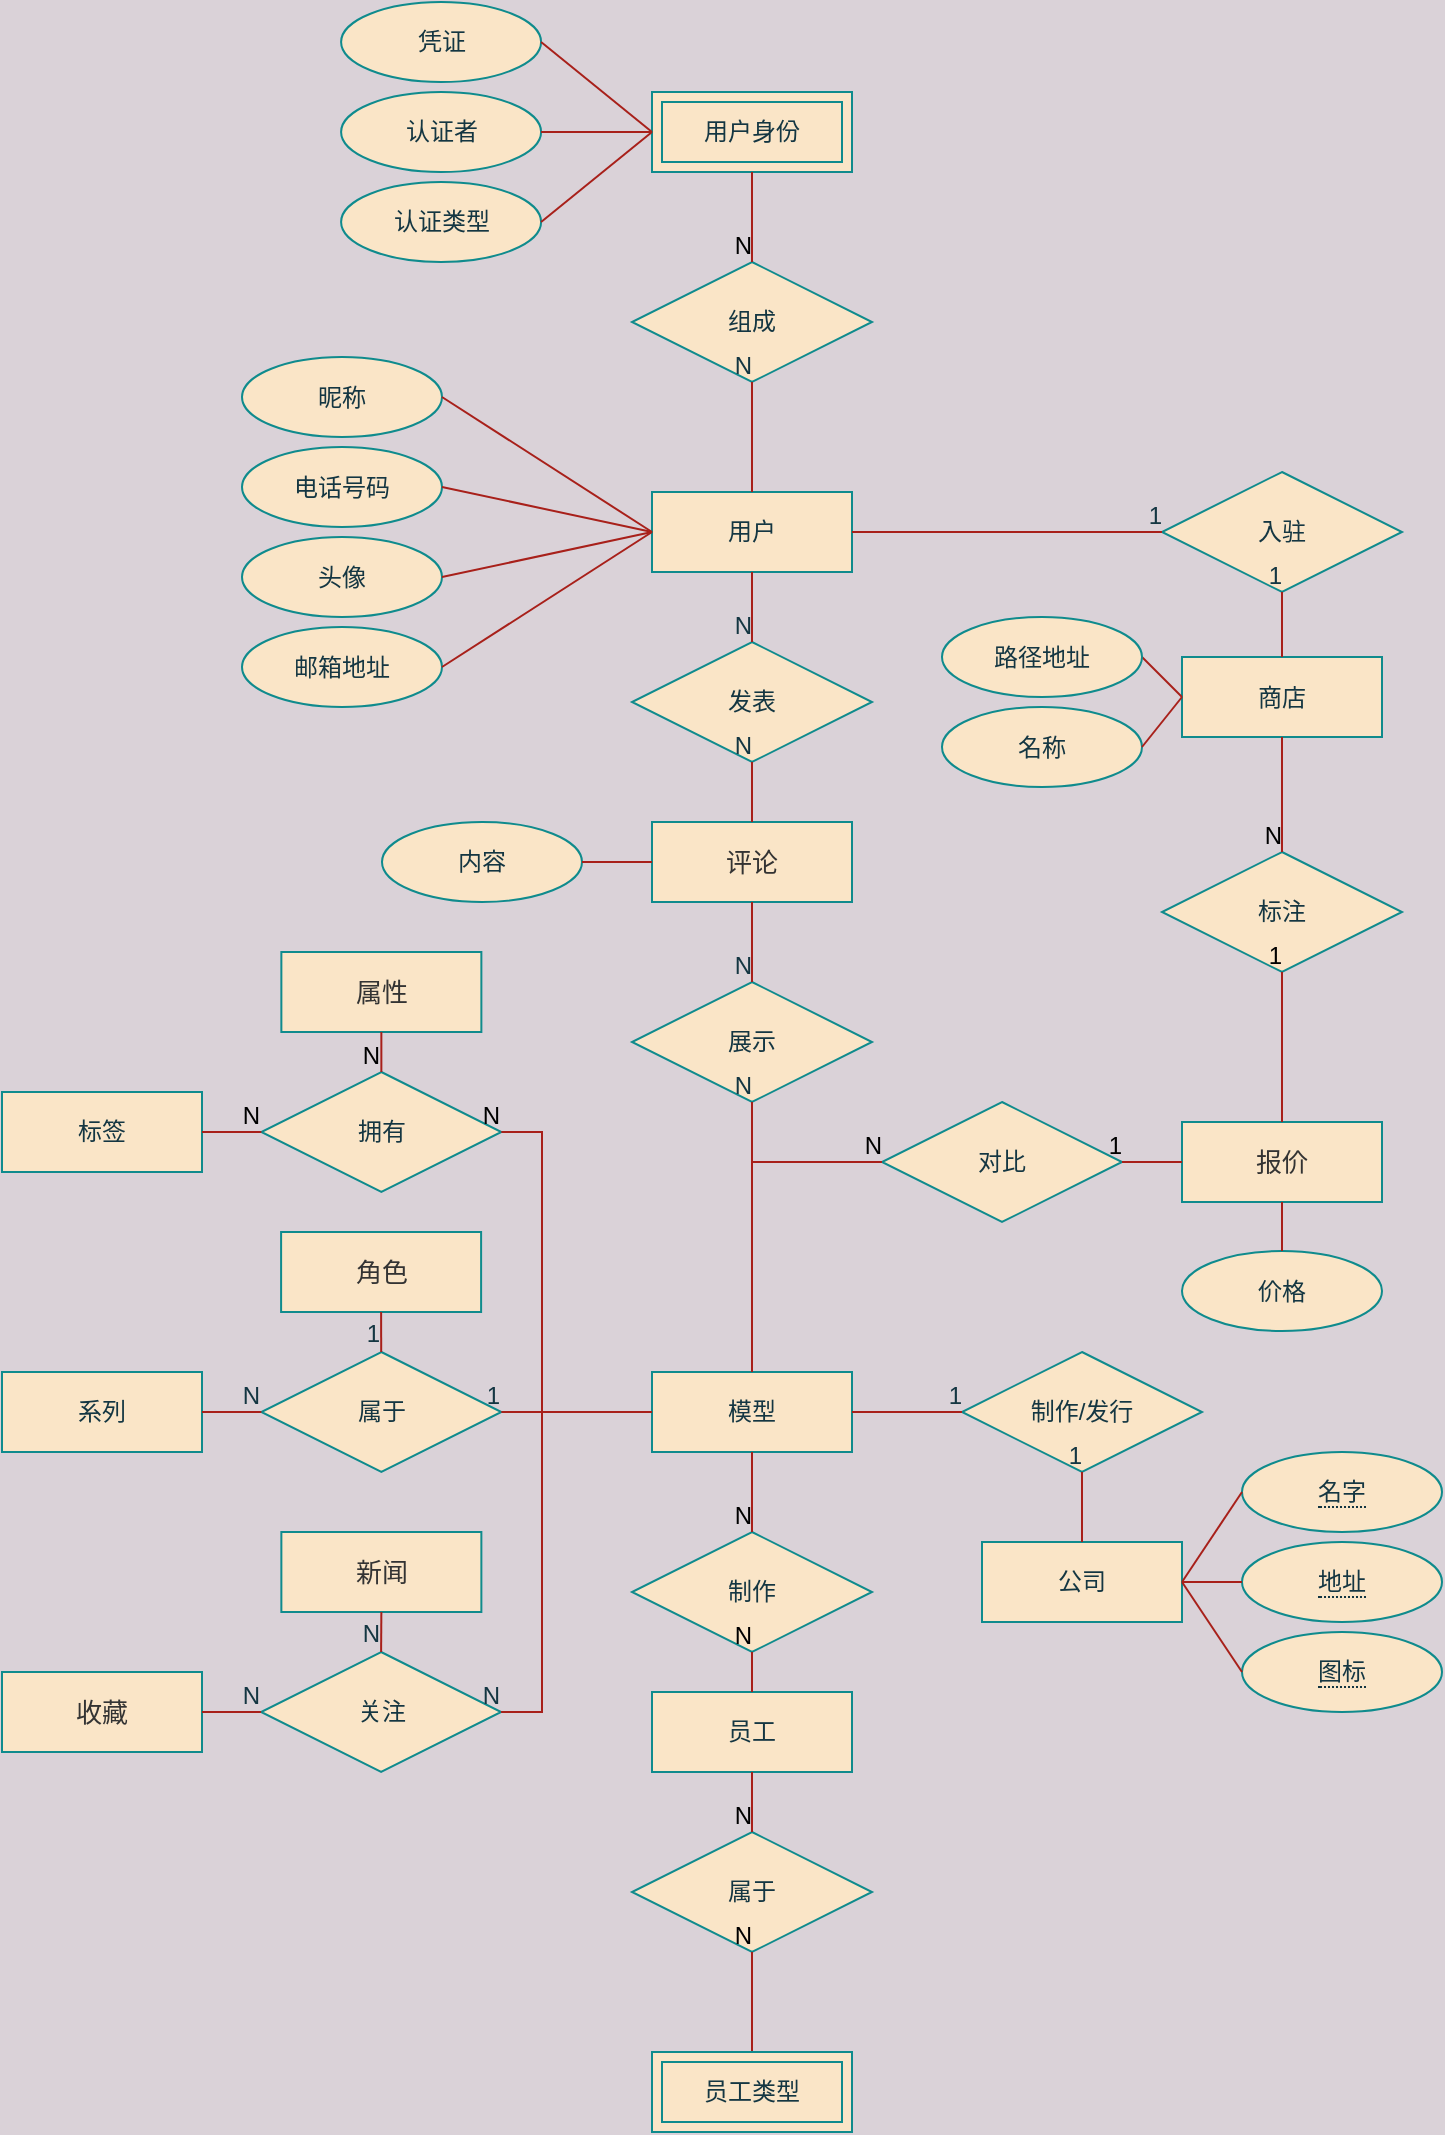 <mxfile version="14.1.1" type="github">
  <diagram id="R2lEEEUBdFMjLlhIrx00" name="Page-1">
    <mxGraphModel dx="1422" dy="762" grid="1" gridSize="10" guides="1" tooltips="1" connect="1" arrows="1" fold="1" page="1" pageScale="1" pageWidth="827" pageHeight="1169" background="#DAD2D8" math="0" shadow="0" extFonts="Permanent Marker^https://fonts.googleapis.com/css?family=Permanent+Marker">
      <root>
        <mxCell id="0" />
        <mxCell id="1" parent="0" />
        <mxCell id="1R20_Fz8d9oRuQxPapqD-1" value="用户" style="whiteSpace=wrap;html=1;align=center;fillColor=#FAE5C7;strokeColor=#0F8B8D;fontColor=#143642;" parent="1" vertex="1">
          <mxGeometry x="375" y="300" width="100" height="40" as="geometry" />
        </mxCell>
        <mxCell id="1R20_Fz8d9oRuQxPapqD-3" value="模型" style="whiteSpace=wrap;html=1;align=center;fillColor=#FAE5C7;strokeColor=#0F8B8D;fontColor=#143642;" parent="1" vertex="1">
          <mxGeometry x="375" y="740" width="100" height="40" as="geometry" />
        </mxCell>
        <mxCell id="1R20_Fz8d9oRuQxPapqD-4" value="商店" style="whiteSpace=wrap;html=1;align=center;fillColor=#FAE5C7;strokeColor=#0F8B8D;fontColor=#143642;" parent="1" vertex="1">
          <mxGeometry x="640" y="382.5" width="100" height="40" as="geometry" />
        </mxCell>
        <mxCell id="1R20_Fz8d9oRuQxPapqD-5" value="公司" style="whiteSpace=wrap;html=1;align=center;glass=0;fillColor=#FAE5C7;strokeColor=#0F8B8D;fontColor=#143642;" parent="1" vertex="1">
          <mxGeometry x="540" y="825" width="100" height="40" as="geometry" />
        </mxCell>
        <mxCell id="1R20_Fz8d9oRuQxPapqD-7" value="员工" style="whiteSpace=wrap;html=1;align=center;fillColor=#FAE5C7;strokeColor=#0F8B8D;fontColor=#143642;" parent="1" vertex="1">
          <mxGeometry x="375" y="900" width="100" height="40" as="geometry" />
        </mxCell>
        <mxCell id="1R20_Fz8d9oRuQxPapqD-9" value="标签" style="whiteSpace=wrap;html=1;align=center;fillColor=#FAE5C7;strokeColor=#0F8B8D;fontColor=#143642;" parent="1" vertex="1">
          <mxGeometry x="50" y="600" width="100" height="40" as="geometry" />
        </mxCell>
        <mxCell id="1R20_Fz8d9oRuQxPapqD-11" value="&lt;span style=&quot;color: rgb(51 , 51 , 51) ; font-family: &amp;#34;helvetica neue&amp;#34; , &amp;#34;helvetica&amp;#34; , &amp;#34;arial&amp;#34; , &amp;#34;hiragino sans gb&amp;#34; , &amp;#34;hiragino sans gb w3&amp;#34; , &amp;#34;microsoft yahei ui&amp;#34; , &amp;#34;microsoft yahei&amp;#34; , sans-serif ; font-size: 13px ; text-align: left&quot;&gt;角色&lt;/span&gt;" style="whiteSpace=wrap;html=1;align=center;fillColor=#FAE5C7;strokeColor=#0F8B8D;fontColor=#143642;" parent="1" vertex="1">
          <mxGeometry x="189.55" y="670" width="100" height="40" as="geometry" />
        </mxCell>
        <mxCell id="1R20_Fz8d9oRuQxPapqD-13" value="&lt;span style=&quot;color: rgb(51 , 51 , 51) ; font-family: &amp;#34;helvetica neue&amp;#34; , &amp;#34;helvetica&amp;#34; , &amp;#34;arial&amp;#34; , &amp;#34;hiragino sans gb&amp;#34; , &amp;#34;hiragino sans gb w3&amp;#34; , &amp;#34;microsoft yahei ui&amp;#34; , &amp;#34;microsoft yahei&amp;#34; , sans-serif ; font-size: 13px ; text-align: left&quot;&gt;属性&lt;/span&gt;" style="whiteSpace=wrap;html=1;align=center;fillColor=#FAE5C7;strokeColor=#0F8B8D;fontColor=#143642;" parent="1" vertex="1">
          <mxGeometry x="189.68" y="530" width="100" height="40" as="geometry" />
        </mxCell>
        <mxCell id="1R20_Fz8d9oRuQxPapqD-16" value="&lt;span style=&quot;color: rgb(51 , 51 , 51) ; font-family: &amp;#34;helvetica neue&amp;#34; , &amp;#34;helvetica&amp;#34; , &amp;#34;arial&amp;#34; , &amp;#34;hiragino sans gb&amp;#34; , &amp;#34;hiragino sans gb w3&amp;#34; , &amp;#34;microsoft yahei ui&amp;#34; , &amp;#34;microsoft yahei&amp;#34; , sans-serif ; font-size: 13px ; text-align: left&quot;&gt;评论&lt;/span&gt;" style="whiteSpace=wrap;html=1;align=center;fillColor=#FAE5C7;strokeColor=#0F8B8D;fontColor=#143642;" parent="1" vertex="1">
          <mxGeometry x="375" y="465" width="100" height="40" as="geometry" />
        </mxCell>
        <mxCell id="SKenWi33ArXRwIdqclE3-1" value="组成" style="shape=rhombus;perimeter=rhombusPerimeter;whiteSpace=wrap;html=1;align=center;fillColor=#FAE5C7;strokeColor=#0F8B8D;fontColor=#143642;" parent="1" vertex="1">
          <mxGeometry x="365" y="185" width="120" height="60" as="geometry" />
        </mxCell>
        <mxCell id="SKenWi33ArXRwIdqclE3-4" value="" style="endArrow=none;html=1;rounded=0;exitX=0.5;exitY=0;exitDx=0;exitDy=0;entryX=0.5;entryY=1;entryDx=0;entryDy=0;labelBackgroundColor=#DAD2D8;strokeColor=#A8201A;fontColor=#143642;" parent="1" source="1R20_Fz8d9oRuQxPapqD-1" target="SKenWi33ArXRwIdqclE3-1" edge="1">
          <mxGeometry relative="1" as="geometry">
            <mxPoint x="440" y="190" as="sourcePoint" />
            <mxPoint x="600" y="190" as="targetPoint" />
          </mxGeometry>
        </mxCell>
        <mxCell id="SKenWi33ArXRwIdqclE3-5" value="N" style="resizable=0;html=1;align=right;verticalAlign=bottom;fillColor=#FAE5C7;strokeColor=#0F8B8D;fontColor=#143642;" parent="SKenWi33ArXRwIdqclE3-4" connectable="0" vertex="1">
          <mxGeometry x="1" relative="1" as="geometry" />
        </mxCell>
        <mxCell id="SKenWi33ArXRwIdqclE3-37" value="发表" style="shape=rhombus;perimeter=rhombusPerimeter;whiteSpace=wrap;html=1;align=center;fillColor=#FAE5C7;strokeColor=#0F8B8D;fontColor=#143642;" parent="1" vertex="1">
          <mxGeometry x="365" y="375" width="120" height="60" as="geometry" />
        </mxCell>
        <mxCell id="SKenWi33ArXRwIdqclE3-39" value="" style="endArrow=none;html=1;rounded=0;exitX=0.5;exitY=1;exitDx=0;exitDy=0;entryX=0.5;entryY=0;entryDx=0;entryDy=0;labelBackgroundColor=#DAD2D8;strokeColor=#A8201A;fontColor=#143642;" parent="1" source="1R20_Fz8d9oRuQxPapqD-1" target="SKenWi33ArXRwIdqclE3-37" edge="1">
          <mxGeometry relative="1" as="geometry">
            <mxPoint x="360" y="250" as="sourcePoint" />
            <mxPoint x="520" y="250" as="targetPoint" />
          </mxGeometry>
        </mxCell>
        <mxCell id="SKenWi33ArXRwIdqclE3-40" value="N" style="resizable=0;html=1;align=right;verticalAlign=bottom;fillColor=#FAE5C7;strokeColor=#0F8B8D;fontColor=#143642;" parent="SKenWi33ArXRwIdqclE3-39" connectable="0" vertex="1">
          <mxGeometry x="1" relative="1" as="geometry" />
        </mxCell>
        <mxCell id="SKenWi33ArXRwIdqclE3-41" value="" style="endArrow=none;html=1;rounded=0;entryX=0.5;entryY=1;entryDx=0;entryDy=0;exitX=0.5;exitY=0;exitDx=0;exitDy=0;labelBackgroundColor=#DAD2D8;strokeColor=#A8201A;fontColor=#143642;" parent="1" source="1R20_Fz8d9oRuQxPapqD-16" target="SKenWi33ArXRwIdqclE3-37" edge="1">
          <mxGeometry relative="1" as="geometry">
            <mxPoint x="480" y="445" as="sourcePoint" />
            <mxPoint x="640" y="445" as="targetPoint" />
          </mxGeometry>
        </mxCell>
        <mxCell id="SKenWi33ArXRwIdqclE3-42" value="N" style="resizable=0;html=1;align=right;verticalAlign=bottom;fillColor=#FAE5C7;strokeColor=#0F8B8D;fontColor=#143642;" parent="SKenWi33ArXRwIdqclE3-41" connectable="0" vertex="1">
          <mxGeometry x="1" relative="1" as="geometry" />
        </mxCell>
        <mxCell id="SKenWi33ArXRwIdqclE3-43" value="展示" style="shape=rhombus;perimeter=rhombusPerimeter;whiteSpace=wrap;html=1;align=center;glass=0;fillColor=#FAE5C7;strokeColor=#0F8B8D;fontColor=#143642;" parent="1" vertex="1">
          <mxGeometry x="365" y="545" width="120" height="60" as="geometry" />
        </mxCell>
        <mxCell id="SKenWi33ArXRwIdqclE3-44" value="" style="endArrow=none;html=1;rounded=0;exitX=0.5;exitY=1;exitDx=0;exitDy=0;entryX=0.5;entryY=0;entryDx=0;entryDy=0;labelBackgroundColor=#DAD2D8;strokeColor=#A8201A;fontColor=#143642;" parent="1" source="1R20_Fz8d9oRuQxPapqD-16" target="SKenWi33ArXRwIdqclE3-43" edge="1">
          <mxGeometry relative="1" as="geometry">
            <mxPoint x="450" y="525" as="sourcePoint" />
            <mxPoint x="610" y="525" as="targetPoint" />
          </mxGeometry>
        </mxCell>
        <mxCell id="SKenWi33ArXRwIdqclE3-45" value="N" style="resizable=0;html=1;align=right;verticalAlign=bottom;fillColor=#FAE5C7;strokeColor=#0F8B8D;fontColor=#143642;" parent="SKenWi33ArXRwIdqclE3-44" connectable="0" vertex="1">
          <mxGeometry x="1" relative="1" as="geometry" />
        </mxCell>
        <mxCell id="SKenWi33ArXRwIdqclE3-48" value="" style="endArrow=none;html=1;rounded=0;entryX=0.5;entryY=1;entryDx=0;entryDy=0;exitX=0.5;exitY=0;exitDx=0;exitDy=0;labelBackgroundColor=#DAD2D8;strokeColor=#A8201A;fontColor=#143642;" parent="1" source="1R20_Fz8d9oRuQxPapqD-3" target="SKenWi33ArXRwIdqclE3-43" edge="1">
          <mxGeometry relative="1" as="geometry">
            <mxPoint x="460" y="495" as="sourcePoint" />
            <mxPoint x="620" y="495" as="targetPoint" />
          </mxGeometry>
        </mxCell>
        <mxCell id="SKenWi33ArXRwIdqclE3-49" value="N" style="resizable=0;html=1;align=right;verticalAlign=bottom;fillColor=#FAE5C7;strokeColor=#0F8B8D;fontColor=#143642;" parent="SKenWi33ArXRwIdqclE3-48" connectable="0" vertex="1">
          <mxGeometry x="1" relative="1" as="geometry" />
        </mxCell>
        <mxCell id="SKenWi33ArXRwIdqclE3-50" value="系列" style="whiteSpace=wrap;html=1;align=center;glass=0;fillColor=#FAE5C7;strokeColor=#0F8B8D;fontColor=#143642;" parent="1" vertex="1">
          <mxGeometry x="50" y="740" width="100" height="40" as="geometry" />
        </mxCell>
        <mxCell id="SKenWi33ArXRwIdqclE3-53" value="入驻" style="shape=rhombus;perimeter=rhombusPerimeter;whiteSpace=wrap;html=1;align=center;glass=0;fillColor=#FAE5C7;strokeColor=#0F8B8D;fontColor=#143642;" parent="1" vertex="1">
          <mxGeometry x="630" y="290" width="120" height="60" as="geometry" />
        </mxCell>
        <mxCell id="SKenWi33ArXRwIdqclE3-54" value="" style="endArrow=none;html=1;rounded=0;exitX=1;exitY=0.5;exitDx=0;exitDy=0;entryX=0;entryY=0.5;entryDx=0;entryDy=0;labelBackgroundColor=#DAD2D8;strokeColor=#A8201A;fontColor=#143642;" parent="1" source="1R20_Fz8d9oRuQxPapqD-1" target="SKenWi33ArXRwIdqclE3-53" edge="1">
          <mxGeometry relative="1" as="geometry">
            <mxPoint x="490" y="260" as="sourcePoint" />
            <mxPoint x="650" y="260" as="targetPoint" />
          </mxGeometry>
        </mxCell>
        <mxCell id="SKenWi33ArXRwIdqclE3-55" value="1" style="resizable=0;html=1;align=right;verticalAlign=bottom;fillColor=#FAE5C7;strokeColor=#0F8B8D;fontColor=#143642;" parent="SKenWi33ArXRwIdqclE3-54" connectable="0" vertex="1">
          <mxGeometry x="1" relative="1" as="geometry" />
        </mxCell>
        <mxCell id="SKenWi33ArXRwIdqclE3-56" value="" style="endArrow=none;html=1;rounded=0;entryX=0.5;entryY=1;entryDx=0;entryDy=0;exitX=0.5;exitY=0;exitDx=0;exitDy=0;labelBackgroundColor=#DAD2D8;strokeColor=#A8201A;fontColor=#143642;" parent="1" source="1R20_Fz8d9oRuQxPapqD-4" target="SKenWi33ArXRwIdqclE3-53" edge="1">
          <mxGeometry relative="1" as="geometry">
            <mxPoint x="560" y="477.5" as="sourcePoint" />
            <mxPoint x="690" y="417.5" as="targetPoint" />
          </mxGeometry>
        </mxCell>
        <mxCell id="SKenWi33ArXRwIdqclE3-57" value="1" style="resizable=0;html=1;align=right;verticalAlign=bottom;fillColor=#FAE5C7;strokeColor=#0F8B8D;fontColor=#143642;" parent="SKenWi33ArXRwIdqclE3-56" connectable="0" vertex="1">
          <mxGeometry x="1" relative="1" as="geometry" />
        </mxCell>
        <mxCell id="SKenWi33ArXRwIdqclE3-58" value="&lt;span style=&quot;color: rgb(51 , 51 , 51) ; font-family: &amp;#34;helvetica neue&amp;#34; , &amp;#34;helvetica&amp;#34; , &amp;#34;arial&amp;#34; , &amp;#34;hiragino sans gb&amp;#34; , &amp;#34;hiragino sans gb w3&amp;#34; , &amp;#34;microsoft yahei ui&amp;#34; , &amp;#34;microsoft yahei&amp;#34; , sans-serif ; font-size: 13px ; text-align: left&quot;&gt;报价&lt;/span&gt;" style="whiteSpace=wrap;html=1;align=center;glass=0;fillColor=#FAE5C7;strokeColor=#0F8B8D;fontColor=#143642;" parent="1" vertex="1">
          <mxGeometry x="640" y="615" width="100" height="40" as="geometry" />
        </mxCell>
        <mxCell id="SKenWi33ArXRwIdqclE3-74" value="制作/发行" style="shape=rhombus;perimeter=rhombusPerimeter;whiteSpace=wrap;html=1;align=center;glass=0;fillColor=#FAE5C7;strokeColor=#0F8B8D;fontColor=#143642;" parent="1" vertex="1">
          <mxGeometry x="530" y="730" width="120" height="60" as="geometry" />
        </mxCell>
        <mxCell id="SKenWi33ArXRwIdqclE3-80" value="" style="endArrow=none;html=1;rounded=0;exitX=1;exitY=0.5;exitDx=0;exitDy=0;entryX=0;entryY=0.5;entryDx=0;entryDy=0;labelBackgroundColor=#DAD2D8;strokeColor=#A8201A;fontColor=#143642;" parent="1" source="1R20_Fz8d9oRuQxPapqD-3" target="SKenWi33ArXRwIdqclE3-74" edge="1">
          <mxGeometry relative="1" as="geometry">
            <mxPoint x="430" y="830" as="sourcePoint" />
            <mxPoint x="590" y="830" as="targetPoint" />
          </mxGeometry>
        </mxCell>
        <mxCell id="SKenWi33ArXRwIdqclE3-81" value="1" style="resizable=0;html=1;align=right;verticalAlign=bottom;fillColor=#FAE5C7;strokeColor=#0F8B8D;fontColor=#143642;" parent="SKenWi33ArXRwIdqclE3-80" connectable="0" vertex="1">
          <mxGeometry x="1" relative="1" as="geometry" />
        </mxCell>
        <mxCell id="SKenWi33ArXRwIdqclE3-82" value="" style="endArrow=none;html=1;rounded=0;exitX=0.5;exitY=0;exitDx=0;exitDy=0;entryX=0.5;entryY=1;entryDx=0;entryDy=0;labelBackgroundColor=#DAD2D8;strokeColor=#A8201A;fontColor=#143642;" parent="1" source="1R20_Fz8d9oRuQxPapqD-5" target="SKenWi33ArXRwIdqclE3-74" edge="1">
          <mxGeometry relative="1" as="geometry">
            <mxPoint x="390" y="840" as="sourcePoint" />
            <mxPoint x="660" y="720" as="targetPoint" />
          </mxGeometry>
        </mxCell>
        <mxCell id="SKenWi33ArXRwIdqclE3-83" value="1" style="resizable=0;html=1;align=right;verticalAlign=bottom;fillColor=#FAE5C7;strokeColor=#0F8B8D;fontColor=#143642;" parent="SKenWi33ArXRwIdqclE3-82" connectable="0" vertex="1">
          <mxGeometry x="1" relative="1" as="geometry" />
        </mxCell>
        <mxCell id="SKenWi33ArXRwIdqclE3-84" value="属于" style="shape=rhombus;perimeter=rhombusPerimeter;whiteSpace=wrap;html=1;align=center;glass=0;fillColor=#FAE5C7;strokeColor=#0F8B8D;fontColor=#143642;" parent="1" vertex="1">
          <mxGeometry x="179.68" y="730" width="120" height="60" as="geometry" />
        </mxCell>
        <mxCell id="SKenWi33ArXRwIdqclE3-85" value="" style="endArrow=none;html=1;rounded=0;entryX=1;entryY=0.5;entryDx=0;entryDy=0;exitX=0;exitY=0.5;exitDx=0;exitDy=0;labelBackgroundColor=#DAD2D8;strokeColor=#A8201A;fontColor=#143642;" parent="1" source="1R20_Fz8d9oRuQxPapqD-3" target="SKenWi33ArXRwIdqclE3-84" edge="1">
          <mxGeometry relative="1" as="geometry">
            <mxPoint x="380" y="850" as="sourcePoint" />
            <mxPoint x="540" y="850" as="targetPoint" />
            <Array as="points">
              <mxPoint x="320" y="760" />
            </Array>
          </mxGeometry>
        </mxCell>
        <mxCell id="SKenWi33ArXRwIdqclE3-86" value="1" style="resizable=0;html=1;align=right;verticalAlign=bottom;fillColor=#FAE5C7;strokeColor=#0F8B8D;fontColor=#143642;" parent="SKenWi33ArXRwIdqclE3-85" connectable="0" vertex="1">
          <mxGeometry x="1" relative="1" as="geometry" />
        </mxCell>
        <mxCell id="SKenWi33ArXRwIdqclE3-92" value="" style="endArrow=none;html=1;rounded=0;entryX=0;entryY=0.5;entryDx=0;entryDy=0;exitX=1;exitY=0.5;exitDx=0;exitDy=0;labelBackgroundColor=#DAD2D8;strokeColor=#A8201A;fontColor=#143642;" parent="1" source="SKenWi33ArXRwIdqclE3-50" target="SKenWi33ArXRwIdqclE3-84" edge="1">
          <mxGeometry relative="1" as="geometry">
            <mxPoint x="179.68" y="890" as="sourcePoint" />
            <mxPoint x="339.68" y="890" as="targetPoint" />
          </mxGeometry>
        </mxCell>
        <mxCell id="SKenWi33ArXRwIdqclE3-93" value="N" style="resizable=0;html=1;align=right;verticalAlign=bottom;fillColor=#FAE5C7;strokeColor=#0F8B8D;fontColor=#143642;" parent="SKenWi33ArXRwIdqclE3-92" connectable="0" vertex="1">
          <mxGeometry x="1" relative="1" as="geometry" />
        </mxCell>
        <mxCell id="SKenWi33ArXRwIdqclE3-97" value="" style="endArrow=none;html=1;rounded=0;exitX=0.5;exitY=1;exitDx=0;exitDy=0;labelBackgroundColor=#DAD2D8;strokeColor=#A8201A;fontColor=#143642;" parent="1" source="1R20_Fz8d9oRuQxPapqD-11" target="SKenWi33ArXRwIdqclE3-84" edge="1">
          <mxGeometry relative="1" as="geometry">
            <mxPoint x="639.55" y="710" as="sourcePoint" />
            <mxPoint x="260" y="770" as="targetPoint" />
          </mxGeometry>
        </mxCell>
        <mxCell id="SKenWi33ArXRwIdqclE3-98" value="1" style="resizable=0;html=1;align=right;verticalAlign=bottom;fillColor=#FAE5C7;strokeColor=#0F8B8D;fontColor=#143642;" parent="SKenWi33ArXRwIdqclE3-97" connectable="0" vertex="1">
          <mxGeometry x="1" relative="1" as="geometry" />
        </mxCell>
        <mxCell id="djBL_zfnkZg27sY6-a1C-2" value="标注" style="shape=rhombus;perimeter=rhombusPerimeter;whiteSpace=wrap;html=1;align=center;rounded=0;sketch=0;strokeColor=#0F8B8D;fillColor=#FAE5C7;fontColor=#143642;" parent="1" vertex="1">
          <mxGeometry x="630" y="480" width="120" height="60" as="geometry" />
        </mxCell>
        <mxCell id="djBL_zfnkZg27sY6-a1C-6" value="" style="endArrow=none;html=1;rounded=0;strokeColor=#A8201A;fillColor=#FAE5C7;fontColor=#143642;exitX=0.5;exitY=1;exitDx=0;exitDy=0;entryX=0.5;entryY=0;entryDx=0;entryDy=0;" parent="1" source="1R20_Fz8d9oRuQxPapqD-4" target="djBL_zfnkZg27sY6-a1C-2" edge="1">
          <mxGeometry relative="1" as="geometry">
            <mxPoint x="700" y="375" as="sourcePoint" />
            <mxPoint x="780" y="375" as="targetPoint" />
          </mxGeometry>
        </mxCell>
        <mxCell id="djBL_zfnkZg27sY6-a1C-7" value="N" style="resizable=0;html=1;align=right;verticalAlign=bottom;" parent="djBL_zfnkZg27sY6-a1C-6" connectable="0" vertex="1">
          <mxGeometry x="1" relative="1" as="geometry" />
        </mxCell>
        <mxCell id="djBL_zfnkZg27sY6-a1C-10" value="对比" style="shape=rhombus;perimeter=rhombusPerimeter;whiteSpace=wrap;html=1;align=center;rounded=0;sketch=0;strokeColor=#0F8B8D;fillColor=#FAE5C7;fontColor=#143642;" parent="1" vertex="1">
          <mxGeometry x="490" y="605" width="120" height="60" as="geometry" />
        </mxCell>
        <mxCell id="djBL_zfnkZg27sY6-a1C-11" value="" style="endArrow=none;html=1;rounded=0;strokeColor=#A8201A;fillColor=#FAE5C7;fontColor=#143642;entryX=0;entryY=0.5;entryDx=0;entryDy=0;exitX=0.5;exitY=0;exitDx=0;exitDy=0;" parent="1" source="1R20_Fz8d9oRuQxPapqD-3" target="djBL_zfnkZg27sY6-a1C-10" edge="1">
          <mxGeometry relative="1" as="geometry">
            <mxPoint x="480" y="625" as="sourcePoint" />
            <mxPoint x="640" y="625" as="targetPoint" />
            <Array as="points">
              <mxPoint x="425" y="635" />
            </Array>
          </mxGeometry>
        </mxCell>
        <mxCell id="djBL_zfnkZg27sY6-a1C-12" value="N" style="resizable=0;html=1;align=right;verticalAlign=bottom;" parent="djBL_zfnkZg27sY6-a1C-11" connectable="0" vertex="1">
          <mxGeometry x="1" relative="1" as="geometry" />
        </mxCell>
        <mxCell id="djBL_zfnkZg27sY6-a1C-15" value="" style="endArrow=none;html=1;rounded=0;strokeColor=#A8201A;fillColor=#FAE5C7;fontColor=#143642;entryX=1;entryY=0.5;entryDx=0;entryDy=0;exitX=0;exitY=0.5;exitDx=0;exitDy=0;" parent="1" source="SKenWi33ArXRwIdqclE3-58" target="djBL_zfnkZg27sY6-a1C-10" edge="1">
          <mxGeometry relative="1" as="geometry">
            <mxPoint x="570" y="485" as="sourcePoint" />
            <mxPoint x="680" y="515" as="targetPoint" />
          </mxGeometry>
        </mxCell>
        <mxCell id="djBL_zfnkZg27sY6-a1C-16" value="1" style="resizable=0;html=1;align=right;verticalAlign=bottom;" parent="djBL_zfnkZg27sY6-a1C-15" connectable="0" vertex="1">
          <mxGeometry x="1" relative="1" as="geometry" />
        </mxCell>
        <mxCell id="djBL_zfnkZg27sY6-a1C-17" value="" style="endArrow=none;html=1;rounded=0;strokeColor=#A8201A;fillColor=#FAE5C7;fontColor=#143642;exitX=0.5;exitY=0;exitDx=0;exitDy=0;entryX=0.5;entryY=1;entryDx=0;entryDy=0;" parent="1" source="SKenWi33ArXRwIdqclE3-58" target="djBL_zfnkZg27sY6-a1C-2" edge="1">
          <mxGeometry relative="1" as="geometry">
            <mxPoint x="760" y="465" as="sourcePoint" />
            <mxPoint x="920" y="465" as="targetPoint" />
          </mxGeometry>
        </mxCell>
        <mxCell id="djBL_zfnkZg27sY6-a1C-18" value="1" style="resizable=0;html=1;align=right;verticalAlign=bottom;" parent="djBL_zfnkZg27sY6-a1C-17" connectable="0" vertex="1">
          <mxGeometry x="1" relative="1" as="geometry" />
        </mxCell>
        <mxCell id="djBL_zfnkZg27sY6-a1C-19" value="用户身份" style="shape=ext;margin=3;double=1;whiteSpace=wrap;html=1;align=center;rounded=0;sketch=0;strokeColor=#0F8B8D;fillColor=#FAE5C7;fontColor=#143642;" parent="1" vertex="1">
          <mxGeometry x="375" y="100" width="100" height="40" as="geometry" />
        </mxCell>
        <mxCell id="djBL_zfnkZg27sY6-a1C-20" value="认证类型" style="ellipse;whiteSpace=wrap;html=1;align=center;rounded=0;sketch=0;strokeColor=#0F8B8D;fillColor=#FAE5C7;fontColor=#143642;" parent="1" vertex="1">
          <mxGeometry x="219.55" y="145" width="100" height="40" as="geometry" />
        </mxCell>
        <mxCell id="djBL_zfnkZg27sY6-a1C-21" value="认证者" style="ellipse;whiteSpace=wrap;html=1;align=center;rounded=0;sketch=0;strokeColor=#0F8B8D;fillColor=#FAE5C7;fontColor=#143642;" parent="1" vertex="1">
          <mxGeometry x="219.55" y="100" width="100" height="40" as="geometry" />
        </mxCell>
        <mxCell id="djBL_zfnkZg27sY6-a1C-22" value="凭证" style="ellipse;whiteSpace=wrap;html=1;align=center;rounded=0;sketch=0;strokeColor=#0F8B8D;fillColor=#FAE5C7;fontColor=#143642;" parent="1" vertex="1">
          <mxGeometry x="219.55" y="55" width="100" height="40" as="geometry" />
        </mxCell>
        <mxCell id="djBL_zfnkZg27sY6-a1C-24" value="" style="endArrow=none;html=1;rounded=0;strokeColor=#A8201A;fillColor=#FAE5C7;fontColor=#143642;exitX=1;exitY=0.5;exitDx=0;exitDy=0;entryX=0;entryY=0.5;entryDx=0;entryDy=0;" parent="1" source="djBL_zfnkZg27sY6-a1C-20" target="djBL_zfnkZg27sY6-a1C-19" edge="1">
          <mxGeometry relative="1" as="geometry">
            <mxPoint x="290" y="100" as="sourcePoint" />
            <mxPoint x="370" y="120" as="targetPoint" />
          </mxGeometry>
        </mxCell>
        <mxCell id="djBL_zfnkZg27sY6-a1C-25" value="" style="endArrow=none;html=1;rounded=0;strokeColor=#A8201A;fillColor=#FAE5C7;fontColor=#143642;exitX=1;exitY=0.5;exitDx=0;exitDy=0;entryX=0;entryY=0.5;entryDx=0;entryDy=0;" parent="1" source="djBL_zfnkZg27sY6-a1C-21" target="djBL_zfnkZg27sY6-a1C-19" edge="1">
          <mxGeometry relative="1" as="geometry">
            <mxPoint x="335" y="80" as="sourcePoint" />
            <mxPoint x="350" y="120" as="targetPoint" />
          </mxGeometry>
        </mxCell>
        <mxCell id="djBL_zfnkZg27sY6-a1C-26" value="" style="endArrow=none;html=1;rounded=0;strokeColor=#A8201A;fillColor=#FAE5C7;fontColor=#143642;exitX=1;exitY=0.5;exitDx=0;exitDy=0;entryX=0;entryY=0.5;entryDx=0;entryDy=0;" parent="1" source="djBL_zfnkZg27sY6-a1C-22" target="djBL_zfnkZg27sY6-a1C-19" edge="1">
          <mxGeometry relative="1" as="geometry">
            <mxPoint x="345" y="90" as="sourcePoint" />
            <mxPoint x="360" y="160" as="targetPoint" />
          </mxGeometry>
        </mxCell>
        <mxCell id="djBL_zfnkZg27sY6-a1C-27" value="电话号码" style="ellipse;whiteSpace=wrap;html=1;align=center;rounded=0;sketch=0;strokeColor=#0F8B8D;fillColor=#FAE5C7;fontColor=#143642;" parent="1" vertex="1">
          <mxGeometry x="170" y="277.5" width="100" height="40" as="geometry" />
        </mxCell>
        <mxCell id="djBL_zfnkZg27sY6-a1C-28" value="昵称" style="ellipse;whiteSpace=wrap;html=1;align=center;rounded=0;sketch=0;strokeColor=#0F8B8D;fillColor=#FAE5C7;fontColor=#143642;" parent="1" vertex="1">
          <mxGeometry x="170" y="232.5" width="100" height="40" as="geometry" />
        </mxCell>
        <mxCell id="djBL_zfnkZg27sY6-a1C-29" value="邮箱地址" style="ellipse;whiteSpace=wrap;html=1;align=center;rounded=0;sketch=0;strokeColor=#0F8B8D;fillColor=#FAE5C7;fontColor=#143642;" parent="1" vertex="1">
          <mxGeometry x="170" y="367.5" width="100" height="40" as="geometry" />
        </mxCell>
        <mxCell id="djBL_zfnkZg27sY6-a1C-30" value="头像" style="ellipse;whiteSpace=wrap;html=1;align=center;rounded=0;sketch=0;strokeColor=#0F8B8D;fillColor=#FAE5C7;fontColor=#143642;" parent="1" vertex="1">
          <mxGeometry x="170" y="322.5" width="100" height="40" as="geometry" />
        </mxCell>
        <mxCell id="djBL_zfnkZg27sY6-a1C-31" value="" style="endArrow=none;html=1;rounded=0;strokeColor=#A8201A;fillColor=#FAE5C7;fontColor=#143642;exitX=1;exitY=0.5;exitDx=0;exitDy=0;entryX=0;entryY=0.5;entryDx=0;entryDy=0;" parent="1" source="djBL_zfnkZg27sY6-a1C-28" target="1R20_Fz8d9oRuQxPapqD-1" edge="1">
          <mxGeometry relative="1" as="geometry">
            <mxPoint x="530" y="70" as="sourcePoint" />
            <mxPoint x="435" y="110" as="targetPoint" />
          </mxGeometry>
        </mxCell>
        <mxCell id="djBL_zfnkZg27sY6-a1C-32" value="" style="endArrow=none;html=1;rounded=0;strokeColor=#A8201A;fillColor=#FAE5C7;fontColor=#143642;exitX=1;exitY=0.5;exitDx=0;exitDy=0;entryX=0;entryY=0.5;entryDx=0;entryDy=0;" parent="1" source="djBL_zfnkZg27sY6-a1C-27" target="1R20_Fz8d9oRuQxPapqD-1" edge="1">
          <mxGeometry relative="1" as="geometry">
            <mxPoint x="660" y="90" as="sourcePoint" />
            <mxPoint x="580" y="180" as="targetPoint" />
          </mxGeometry>
        </mxCell>
        <mxCell id="djBL_zfnkZg27sY6-a1C-33" value="" style="endArrow=none;html=1;rounded=0;strokeColor=#A8201A;fillColor=#FAE5C7;fontColor=#143642;entryX=0;entryY=0.5;entryDx=0;entryDy=0;exitX=1;exitY=0.5;exitDx=0;exitDy=0;" parent="1" source="djBL_zfnkZg27sY6-a1C-30" target="1R20_Fz8d9oRuQxPapqD-1" edge="1">
          <mxGeometry relative="1" as="geometry">
            <mxPoint x="240" y="350" as="sourcePoint" />
            <mxPoint x="590" y="190" as="targetPoint" />
          </mxGeometry>
        </mxCell>
        <mxCell id="djBL_zfnkZg27sY6-a1C-34" value="" style="endArrow=none;html=1;rounded=0;strokeColor=#A8201A;fillColor=#FAE5C7;fontColor=#143642;exitX=1;exitY=0.5;exitDx=0;exitDy=0;entryX=0;entryY=0.5;entryDx=0;entryDy=0;" parent="1" source="djBL_zfnkZg27sY6-a1C-29" target="1R20_Fz8d9oRuQxPapqD-1" edge="1">
          <mxGeometry relative="1" as="geometry">
            <mxPoint x="680" y="190" as="sourcePoint" />
            <mxPoint x="600" y="280" as="targetPoint" />
          </mxGeometry>
        </mxCell>
        <mxCell id="djBL_zfnkZg27sY6-a1C-35" value="内容" style="ellipse;whiteSpace=wrap;html=1;align=center;rounded=0;sketch=0;strokeColor=#0F8B8D;fillColor=#FAE5C7;fontColor=#143642;" parent="1" vertex="1">
          <mxGeometry x="240" y="465" width="100" height="40" as="geometry" />
        </mxCell>
        <mxCell id="djBL_zfnkZg27sY6-a1C-36" value="" style="endArrow=none;html=1;rounded=0;strokeColor=#A8201A;fillColor=#FAE5C7;fontColor=#143642;entryX=1;entryY=0.5;entryDx=0;entryDy=0;exitX=0;exitY=0.5;exitDx=0;exitDy=0;" parent="1" target="djBL_zfnkZg27sY6-a1C-38" edge="1" source="1R20_Fz8d9oRuQxPapqD-4">
          <mxGeometry relative="1" as="geometry">
            <mxPoint x="620" y="352.5" as="sourcePoint" />
            <mxPoint x="670" y="482.5" as="targetPoint" />
          </mxGeometry>
        </mxCell>
        <mxCell id="djBL_zfnkZg27sY6-a1C-37" value="" style="endArrow=none;html=1;rounded=0;strokeColor=#A8201A;fillColor=#FAE5C7;fontColor=#143642;exitX=1;exitY=0.5;exitDx=0;exitDy=0;entryX=0;entryY=0.5;entryDx=0;entryDy=0;" parent="1" source="djBL_zfnkZg27sY6-a1C-35" target="1R20_Fz8d9oRuQxPapqD-16" edge="1">
          <mxGeometry relative="1" as="geometry">
            <mxPoint x="220" y="525" as="sourcePoint" />
            <mxPoint x="380" y="525" as="targetPoint" />
          </mxGeometry>
        </mxCell>
        <mxCell id="djBL_zfnkZg27sY6-a1C-38" value="路径地址" style="ellipse;whiteSpace=wrap;html=1;align=center;rounded=0;sketch=0;strokeColor=#0F8B8D;fillColor=#FAE5C7;fontColor=#143642;" parent="1" vertex="1">
          <mxGeometry x="520" y="362.5" width="100" height="40" as="geometry" />
        </mxCell>
        <mxCell id="djBL_zfnkZg27sY6-a1C-39" value="名称" style="ellipse;whiteSpace=wrap;html=1;align=center;rounded=0;sketch=0;strokeColor=#0F8B8D;fillColor=#FAE5C7;fontColor=#143642;" parent="1" vertex="1">
          <mxGeometry x="520" y="407.5" width="100" height="40" as="geometry" />
        </mxCell>
        <mxCell id="djBL_zfnkZg27sY6-a1C-40" value="" style="endArrow=none;html=1;rounded=0;strokeColor=#A8201A;fillColor=#FAE5C7;fontColor=#143642;entryX=0;entryY=0.5;entryDx=0;entryDy=0;exitX=1;exitY=0.5;exitDx=0;exitDy=0;" parent="1" source="djBL_zfnkZg27sY6-a1C-39" target="1R20_Fz8d9oRuQxPapqD-4" edge="1">
          <mxGeometry relative="1" as="geometry">
            <mxPoint x="670" y="432.5" as="sourcePoint" />
            <mxPoint x="630" y="402.5" as="targetPoint" />
          </mxGeometry>
        </mxCell>
        <mxCell id="djBL_zfnkZg27sY6-a1C-41" value="价格" style="ellipse;whiteSpace=wrap;html=1;align=center;rounded=0;sketch=0;strokeColor=#0F8B8D;fillColor=#FAE5C7;fontColor=#143642;" parent="1" vertex="1">
          <mxGeometry x="640" y="679.5" width="100" height="40" as="geometry" />
        </mxCell>
        <mxCell id="djBL_zfnkZg27sY6-a1C-45" value="" style="endArrow=none;html=1;rounded=0;strokeColor=#A8201A;fillColor=#FAE5C7;fontColor=#143642;entryX=0.5;entryY=1;entryDx=0;entryDy=0;exitX=0.5;exitY=0;exitDx=0;exitDy=0;" parent="1" source="djBL_zfnkZg27sY6-a1C-41" target="SKenWi33ArXRwIdqclE3-58" edge="1">
          <mxGeometry relative="1" as="geometry">
            <mxPoint x="730" y="675" as="sourcePoint" />
            <mxPoint x="680" y="665" as="targetPoint" />
          </mxGeometry>
        </mxCell>
        <mxCell id="djBL_zfnkZg27sY6-a1C-46" value="&lt;span style=&quot;border-bottom: 1px dotted&quot;&gt;名字&lt;/span&gt;" style="ellipse;whiteSpace=wrap;html=1;align=center;rounded=0;sketch=0;strokeColor=#0F8B8D;fillColor=#FAE5C7;fontColor=#143642;" parent="1" vertex="1">
          <mxGeometry x="670" y="780" width="100" height="40" as="geometry" />
        </mxCell>
        <mxCell id="djBL_zfnkZg27sY6-a1C-47" value="&lt;span style=&quot;border-bottom: 1px dotted&quot;&gt;地址&lt;/span&gt;" style="ellipse;whiteSpace=wrap;html=1;align=center;rounded=0;sketch=0;strokeColor=#0F8B8D;fillColor=#FAE5C7;fontColor=#143642;" parent="1" vertex="1">
          <mxGeometry x="670" y="825" width="100" height="40" as="geometry" />
        </mxCell>
        <mxCell id="djBL_zfnkZg27sY6-a1C-48" value="&lt;span style=&quot;border-bottom: 1px dotted&quot;&gt;图标&lt;/span&gt;" style="ellipse;whiteSpace=wrap;html=1;align=center;rounded=0;sketch=0;strokeColor=#0F8B8D;fillColor=#FAE5C7;fontColor=#143642;" parent="1" vertex="1">
          <mxGeometry x="670" y="870" width="100" height="40" as="geometry" />
        </mxCell>
        <mxCell id="djBL_zfnkZg27sY6-a1C-49" value="" style="endArrow=none;html=1;rounded=0;strokeColor=#A8201A;fillColor=#FAE5C7;fontColor=#143642;exitX=1;exitY=0.5;exitDx=0;exitDy=0;entryX=0;entryY=0.5;entryDx=0;entryDy=0;" parent="1" source="1R20_Fz8d9oRuQxPapqD-5" target="djBL_zfnkZg27sY6-a1C-48" edge="1">
          <mxGeometry relative="1" as="geometry">
            <mxPoint x="660" y="515" as="sourcePoint" />
            <mxPoint x="660" y="865" as="targetPoint" />
          </mxGeometry>
        </mxCell>
        <mxCell id="djBL_zfnkZg27sY6-a1C-53" value="" style="endArrow=none;html=1;rounded=0;strokeColor=#A8201A;fillColor=#FAE5C7;fontColor=#143642;entryX=0;entryY=0.5;entryDx=0;entryDy=0;exitX=1;exitY=0.5;exitDx=0;exitDy=0;" parent="1" source="1R20_Fz8d9oRuQxPapqD-5" target="djBL_zfnkZg27sY6-a1C-46" edge="1">
          <mxGeometry relative="1" as="geometry">
            <mxPoint x="770" y="725" as="sourcePoint" />
            <mxPoint x="800" y="785" as="targetPoint" />
          </mxGeometry>
        </mxCell>
        <mxCell id="djBL_zfnkZg27sY6-a1C-54" value="" style="endArrow=none;html=1;rounded=0;strokeColor=#A8201A;fillColor=#FAE5C7;fontColor=#143642;entryX=0;entryY=0.5;entryDx=0;entryDy=0;exitX=1;exitY=0.5;exitDx=0;exitDy=0;" parent="1" source="1R20_Fz8d9oRuQxPapqD-5" target="djBL_zfnkZg27sY6-a1C-47" edge="1">
          <mxGeometry relative="1" as="geometry">
            <mxPoint x="780" y="735" as="sourcePoint" />
            <mxPoint x="810" y="795" as="targetPoint" />
          </mxGeometry>
        </mxCell>
        <mxCell id="djBL_zfnkZg27sY6-a1C-55" value="拥有" style="shape=rhombus;perimeter=rhombusPerimeter;whiteSpace=wrap;html=1;align=center;rounded=0;sketch=0;strokeColor=#0F8B8D;fillColor=#FAE5C7;fontColor=#143642;" parent="1" vertex="1">
          <mxGeometry x="179.68" y="590" width="120" height="60" as="geometry" />
        </mxCell>
        <mxCell id="djBL_zfnkZg27sY6-a1C-56" value="" style="endArrow=none;html=1;rounded=0;strokeColor=#A8201A;fillColor=#FAE5C7;fontColor=#143642;entryX=1;entryY=0.5;entryDx=0;entryDy=0;exitX=0;exitY=0.5;exitDx=0;exitDy=0;" parent="1" source="1R20_Fz8d9oRuQxPapqD-3" target="djBL_zfnkZg27sY6-a1C-55" edge="1">
          <mxGeometry relative="1" as="geometry">
            <mxPoint x="660" y="700" as="sourcePoint" />
            <mxPoint x="810" y="720" as="targetPoint" />
            <Array as="points">
              <mxPoint x="320" y="760" />
              <mxPoint x="320" y="620" />
            </Array>
          </mxGeometry>
        </mxCell>
        <mxCell id="djBL_zfnkZg27sY6-a1C-57" value="N" style="resizable=0;html=1;align=right;verticalAlign=bottom;" parent="djBL_zfnkZg27sY6-a1C-56" connectable="0" vertex="1">
          <mxGeometry x="1" relative="1" as="geometry" />
        </mxCell>
        <mxCell id="djBL_zfnkZg27sY6-a1C-58" value="" style="endArrow=none;html=1;rounded=0;strokeColor=#A8201A;fillColor=#FAE5C7;fontColor=#143642;entryX=0;entryY=0.5;entryDx=0;entryDy=0;exitX=1;exitY=0.5;exitDx=0;exitDy=0;" parent="1" source="1R20_Fz8d9oRuQxPapqD-9" target="djBL_zfnkZg27sY6-a1C-55" edge="1">
          <mxGeometry relative="1" as="geometry">
            <mxPoint x="364.68" y="630" as="sourcePoint" />
            <mxPoint x="309.68" y="620" as="targetPoint" />
          </mxGeometry>
        </mxCell>
        <mxCell id="djBL_zfnkZg27sY6-a1C-59" value="N" style="resizable=0;html=1;align=right;verticalAlign=bottom;" parent="djBL_zfnkZg27sY6-a1C-58" connectable="0" vertex="1">
          <mxGeometry x="1" relative="1" as="geometry" />
        </mxCell>
        <mxCell id="djBL_zfnkZg27sY6-a1C-60" value="" style="endArrow=none;html=1;rounded=0;strokeColor=#A8201A;fillColor=#FAE5C7;fontColor=#143642;exitX=0.5;exitY=1;exitDx=0;exitDy=0;entryX=0.5;entryY=0;entryDx=0;entryDy=0;" parent="1" source="1R20_Fz8d9oRuQxPapqD-13" target="djBL_zfnkZg27sY6-a1C-55" edge="1">
          <mxGeometry relative="1" as="geometry">
            <mxPoint x="374.68" y="540" as="sourcePoint" />
            <mxPoint x="179.68" y="510" as="targetPoint" />
          </mxGeometry>
        </mxCell>
        <mxCell id="djBL_zfnkZg27sY6-a1C-61" value="N" style="resizable=0;html=1;align=right;verticalAlign=bottom;" parent="djBL_zfnkZg27sY6-a1C-60" connectable="0" vertex="1">
          <mxGeometry x="1" relative="1" as="geometry" />
        </mxCell>
        <mxCell id="djBL_zfnkZg27sY6-a1C-62" value="制作" style="shape=rhombus;perimeter=rhombusPerimeter;whiteSpace=wrap;html=1;align=center;rounded=0;sketch=0;strokeColor=#0F8B8D;fillColor=#FAE5C7;fontColor=#143642;" parent="1" vertex="1">
          <mxGeometry x="365" y="820" width="120" height="60" as="geometry" />
        </mxCell>
        <mxCell id="djBL_zfnkZg27sY6-a1C-63" value="" style="endArrow=none;html=1;rounded=0;strokeColor=#A8201A;fillColor=#FAE5C7;fontColor=#143642;exitX=0.5;exitY=1;exitDx=0;exitDy=0;entryX=0.5;entryY=0;entryDx=0;entryDy=0;" parent="1" source="1R20_Fz8d9oRuQxPapqD-3" target="djBL_zfnkZg27sY6-a1C-62" edge="1">
          <mxGeometry relative="1" as="geometry">
            <mxPoint x="310" y="850" as="sourcePoint" />
            <mxPoint x="470" y="850" as="targetPoint" />
          </mxGeometry>
        </mxCell>
        <mxCell id="djBL_zfnkZg27sY6-a1C-64" value="N" style="resizable=0;html=1;align=right;verticalAlign=bottom;" parent="djBL_zfnkZg27sY6-a1C-63" connectable="0" vertex="1">
          <mxGeometry x="1" relative="1" as="geometry" />
        </mxCell>
        <mxCell id="djBL_zfnkZg27sY6-a1C-65" value="" style="endArrow=none;html=1;rounded=0;strokeColor=#A8201A;fillColor=#FAE5C7;fontColor=#143642;entryX=0.5;entryY=1;entryDx=0;entryDy=0;exitX=0.5;exitY=0;exitDx=0;exitDy=0;" parent="1" source="1R20_Fz8d9oRuQxPapqD-7" target="djBL_zfnkZg27sY6-a1C-62" edge="1">
          <mxGeometry relative="1" as="geometry">
            <mxPoint x="520" y="970" as="sourcePoint" />
            <mxPoint x="680" y="970" as="targetPoint" />
          </mxGeometry>
        </mxCell>
        <mxCell id="djBL_zfnkZg27sY6-a1C-66" value="N" style="resizable=0;html=1;align=right;verticalAlign=bottom;" parent="djBL_zfnkZg27sY6-a1C-65" connectable="0" vertex="1">
          <mxGeometry x="1" relative="1" as="geometry" />
        </mxCell>
        <mxCell id="djBL_zfnkZg27sY6-a1C-68" value="属于" style="shape=rhombus;perimeter=rhombusPerimeter;whiteSpace=wrap;html=1;align=center;rounded=0;sketch=0;strokeColor=#0F8B8D;fillColor=#FAE5C7;fontColor=#143642;" parent="1" vertex="1">
          <mxGeometry x="365" y="970" width="120" height="60" as="geometry" />
        </mxCell>
        <mxCell id="djBL_zfnkZg27sY6-a1C-69" value="" style="endArrow=none;html=1;rounded=0;strokeColor=#A8201A;fillColor=#FAE5C7;fontColor=#143642;exitX=0.5;exitY=0;exitDx=0;exitDy=0;entryX=0.5;entryY=1;entryDx=0;entryDy=0;" parent="1" source="djBL_zfnkZg27sY6-a1C-156" target="djBL_zfnkZg27sY6-a1C-68" edge="1">
          <mxGeometry relative="1" as="geometry">
            <mxPoint x="503.5" y="1020" as="sourcePoint" />
            <mxPoint x="690" y="1070" as="targetPoint" />
          </mxGeometry>
        </mxCell>
        <mxCell id="djBL_zfnkZg27sY6-a1C-70" value="N" style="resizable=0;html=1;align=right;verticalAlign=bottom;" parent="djBL_zfnkZg27sY6-a1C-69" connectable="0" vertex="1">
          <mxGeometry x="1" relative="1" as="geometry" />
        </mxCell>
        <mxCell id="djBL_zfnkZg27sY6-a1C-71" value="" style="endArrow=none;html=1;rounded=0;strokeColor=#A8201A;fillColor=#FAE5C7;fontColor=#143642;exitX=0.5;exitY=1;exitDx=0;exitDy=0;entryX=0.5;entryY=0;entryDx=0;entryDy=0;" parent="1" source="1R20_Fz8d9oRuQxPapqD-7" target="djBL_zfnkZg27sY6-a1C-68" edge="1">
          <mxGeometry relative="1" as="geometry">
            <mxPoint x="513.5" y="1000" as="sourcePoint" />
            <mxPoint x="590" y="1000" as="targetPoint" />
          </mxGeometry>
        </mxCell>
        <mxCell id="djBL_zfnkZg27sY6-a1C-72" value="N" style="resizable=0;html=1;align=right;verticalAlign=bottom;" parent="djBL_zfnkZg27sY6-a1C-71" connectable="0" vertex="1">
          <mxGeometry x="1" relative="1" as="geometry" />
        </mxCell>
        <mxCell id="djBL_zfnkZg27sY6-a1C-156" value="员工类型" style="shape=ext;margin=3;double=1;whiteSpace=wrap;html=1;align=center;rounded=0;sketch=0;strokeColor=#0F8B8D;fillColor=#FAE5C7;fontColor=#143642;" parent="1" vertex="1">
          <mxGeometry x="375" y="1080" width="100" height="40" as="geometry" />
        </mxCell>
        <mxCell id="djBL_zfnkZg27sY6-a1C-157" value="" style="endArrow=none;html=1;rounded=0;strokeColor=#A8201A;fillColor=#FAE5C7;fontColor=#143642;entryX=0.5;entryY=0;entryDx=0;entryDy=0;" parent="1" source="djBL_zfnkZg27sY6-a1C-19" target="SKenWi33ArXRwIdqclE3-1" edge="1">
          <mxGeometry relative="1" as="geometry">
            <mxPoint x="220" y="200" as="sourcePoint" />
            <mxPoint x="380" y="200" as="targetPoint" />
          </mxGeometry>
        </mxCell>
        <mxCell id="djBL_zfnkZg27sY6-a1C-158" value="N" style="resizable=0;html=1;align=right;verticalAlign=bottom;" parent="djBL_zfnkZg27sY6-a1C-157" connectable="0" vertex="1">
          <mxGeometry x="1" relative="1" as="geometry" />
        </mxCell>
        <mxCell id="w4EpXXgredikZU35fW6w-3" value="&lt;div style=&quot;text-align: left&quot;&gt;&lt;span style=&quot;font-size: 13px&quot;&gt;&lt;font color=&quot;#333333&quot; face=&quot;helvetica neue, helvetica, arial, hiragino sans gb, hiragino sans gb w3, microsoft yahei ui, microsoft yahei, sans-serif&quot;&gt;新闻&lt;/font&gt;&lt;/span&gt;&lt;/div&gt;" style="whiteSpace=wrap;html=1;align=center;fillColor=#FAE5C7;strokeColor=#0F8B8D;fontColor=#143642;" vertex="1" parent="1">
          <mxGeometry x="189.68" y="820" width="100" height="40" as="geometry" />
        </mxCell>
        <mxCell id="w4EpXXgredikZU35fW6w-4" value="&lt;div style=&quot;text-align: left&quot;&gt;&lt;span style=&quot;font-size: 13px&quot;&gt;&lt;font color=&quot;#333333&quot; face=&quot;helvetica neue, helvetica, arial, hiragino sans gb, hiragino sans gb w3, microsoft yahei ui, microsoft yahei, sans-serif&quot;&gt;收藏&lt;/font&gt;&lt;/span&gt;&lt;/div&gt;" style="whiteSpace=wrap;html=1;align=center;fillColor=#FAE5C7;strokeColor=#0F8B8D;fontColor=#143642;" vertex="1" parent="1">
          <mxGeometry x="50.0" y="890" width="100" height="40" as="geometry" />
        </mxCell>
        <mxCell id="w4EpXXgredikZU35fW6w-8" value="关注" style="shape=rhombus;perimeter=rhombusPerimeter;whiteSpace=wrap;html=1;align=center;glass=0;fillColor=#FAE5C7;strokeColor=#0F8B8D;fontColor=#143642;" vertex="1" parent="1">
          <mxGeometry x="179.55" y="880" width="120" height="60" as="geometry" />
        </mxCell>
        <mxCell id="w4EpXXgredikZU35fW6w-9" value="" style="endArrow=none;html=1;rounded=0;entryX=0;entryY=0.5;entryDx=0;entryDy=0;exitX=1;exitY=0.5;exitDx=0;exitDy=0;labelBackgroundColor=#DAD2D8;strokeColor=#A8201A;fontColor=#143642;" edge="1" parent="1" source="w4EpXXgredikZU35fW6w-4" target="w4EpXXgredikZU35fW6w-8">
          <mxGeometry relative="1" as="geometry">
            <mxPoint x="160" y="770" as="sourcePoint" />
            <mxPoint x="189.68" y="770" as="targetPoint" />
          </mxGeometry>
        </mxCell>
        <mxCell id="w4EpXXgredikZU35fW6w-10" value="N" style="resizable=0;html=1;align=right;verticalAlign=bottom;fillColor=#FAE5C7;strokeColor=#0F8B8D;fontColor=#143642;" connectable="0" vertex="1" parent="w4EpXXgredikZU35fW6w-9">
          <mxGeometry x="1" relative="1" as="geometry" />
        </mxCell>
        <mxCell id="w4EpXXgredikZU35fW6w-11" value="" style="endArrow=none;html=1;rounded=0;entryX=0.5;entryY=0;entryDx=0;entryDy=0;exitX=0.5;exitY=1;exitDx=0;exitDy=0;labelBackgroundColor=#DAD2D8;strokeColor=#A8201A;fontColor=#143642;" edge="1" parent="1" source="w4EpXXgredikZU35fW6w-3" target="w4EpXXgredikZU35fW6w-8">
          <mxGeometry relative="1" as="geometry">
            <mxPoint x="160" y="920" as="sourcePoint" />
            <mxPoint x="189.55" y="920" as="targetPoint" />
          </mxGeometry>
        </mxCell>
        <mxCell id="w4EpXXgredikZU35fW6w-12" value="N" style="resizable=0;html=1;align=right;verticalAlign=bottom;fillColor=#FAE5C7;strokeColor=#0F8B8D;fontColor=#143642;" connectable="0" vertex="1" parent="w4EpXXgredikZU35fW6w-11">
          <mxGeometry x="1" relative="1" as="geometry" />
        </mxCell>
        <mxCell id="w4EpXXgredikZU35fW6w-14" value="" style="endArrow=none;html=1;rounded=0;entryX=1;entryY=0.5;entryDx=0;entryDy=0;exitX=0;exitY=0.5;exitDx=0;exitDy=0;labelBackgroundColor=#DAD2D8;strokeColor=#A8201A;fontColor=#143642;" edge="1" parent="1" source="1R20_Fz8d9oRuQxPapqD-3" target="w4EpXXgredikZU35fW6w-8">
          <mxGeometry relative="1" as="geometry">
            <mxPoint x="269.68" y="970" as="sourcePoint" />
            <mxPoint x="269.55" y="1000" as="targetPoint" />
            <Array as="points">
              <mxPoint x="320" y="760" />
              <mxPoint x="320" y="910" />
            </Array>
          </mxGeometry>
        </mxCell>
        <mxCell id="w4EpXXgredikZU35fW6w-15" value="N" style="resizable=0;html=1;align=right;verticalAlign=bottom;fillColor=#FAE5C7;strokeColor=#0F8B8D;fontColor=#143642;" connectable="0" vertex="1" parent="w4EpXXgredikZU35fW6w-14">
          <mxGeometry x="1" relative="1" as="geometry" />
        </mxCell>
      </root>
    </mxGraphModel>
  </diagram>
</mxfile>
